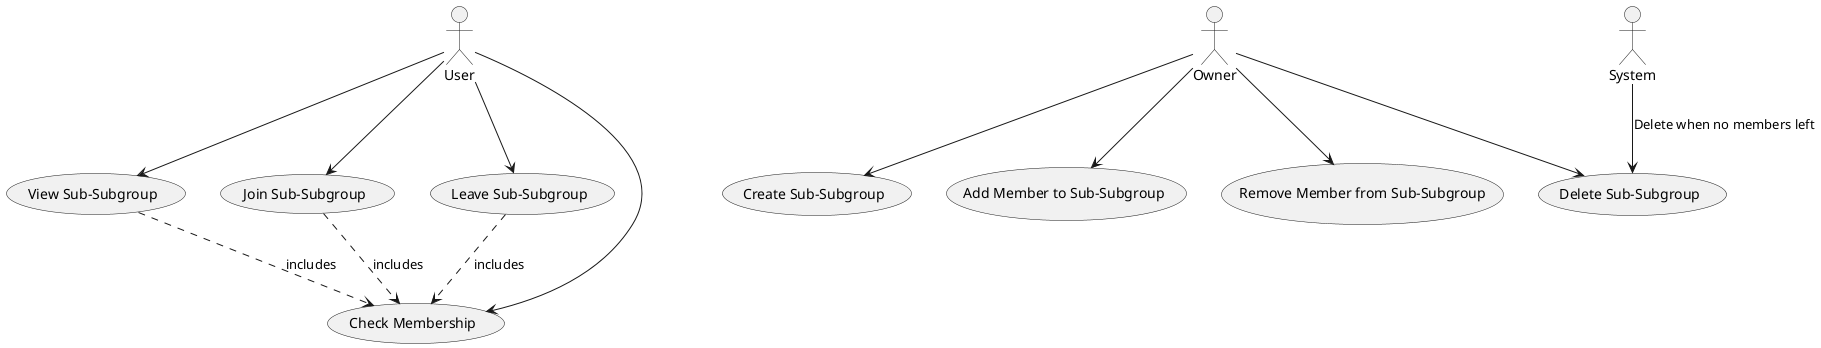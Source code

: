 @startuml
actor User
actor Owner
actor System

User --> (View Sub-Subgroup)
User --> (Join Sub-Subgroup)
User --> (Leave Sub-Subgroup)
User --> (Check Membership)

Owner --> (Create Sub-Subgroup)
Owner --> (Add Member to Sub-Subgroup)
Owner --> (Remove Member from Sub-Subgroup)
Owner --> (Delete Sub-Subgroup)

System --> (Delete Sub-Subgroup) : "Delete when no members left"

(View Sub-Subgroup) .down.> (Check Membership) : includes
(Join Sub-Subgroup) .down.> (Check Membership) : includes
(Leave Sub-Subgroup) .down.> (Check Membership) : includes

@enduml